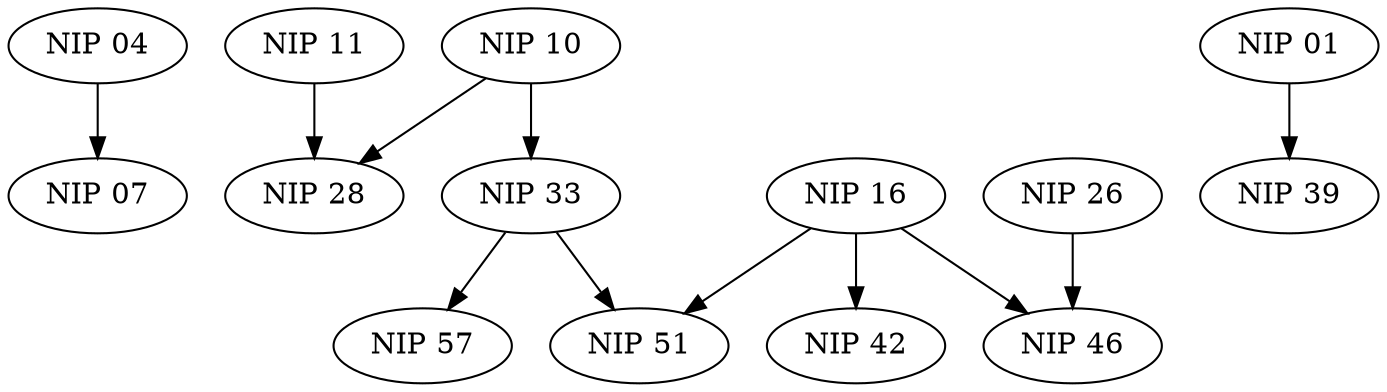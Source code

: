digraph {
  "NIP 04" -> "NIP 07";
  "NIP 10" -> "NIP 28";
  "NIP 11" -> "NIP 28";
  "NIP 10" -> "NIP 33";
  "NIP 01" -> "NIP 39";
  "NIP 16" -> "NIP 42";
  "NIP 26" -> "NIP 46";
  "NIP 16" -> "NIP 46";
  "NIP 16" -> "NIP 51";
  "NIP 33" -> "NIP 51";
  "NIP 33" -> "NIP 57";
}